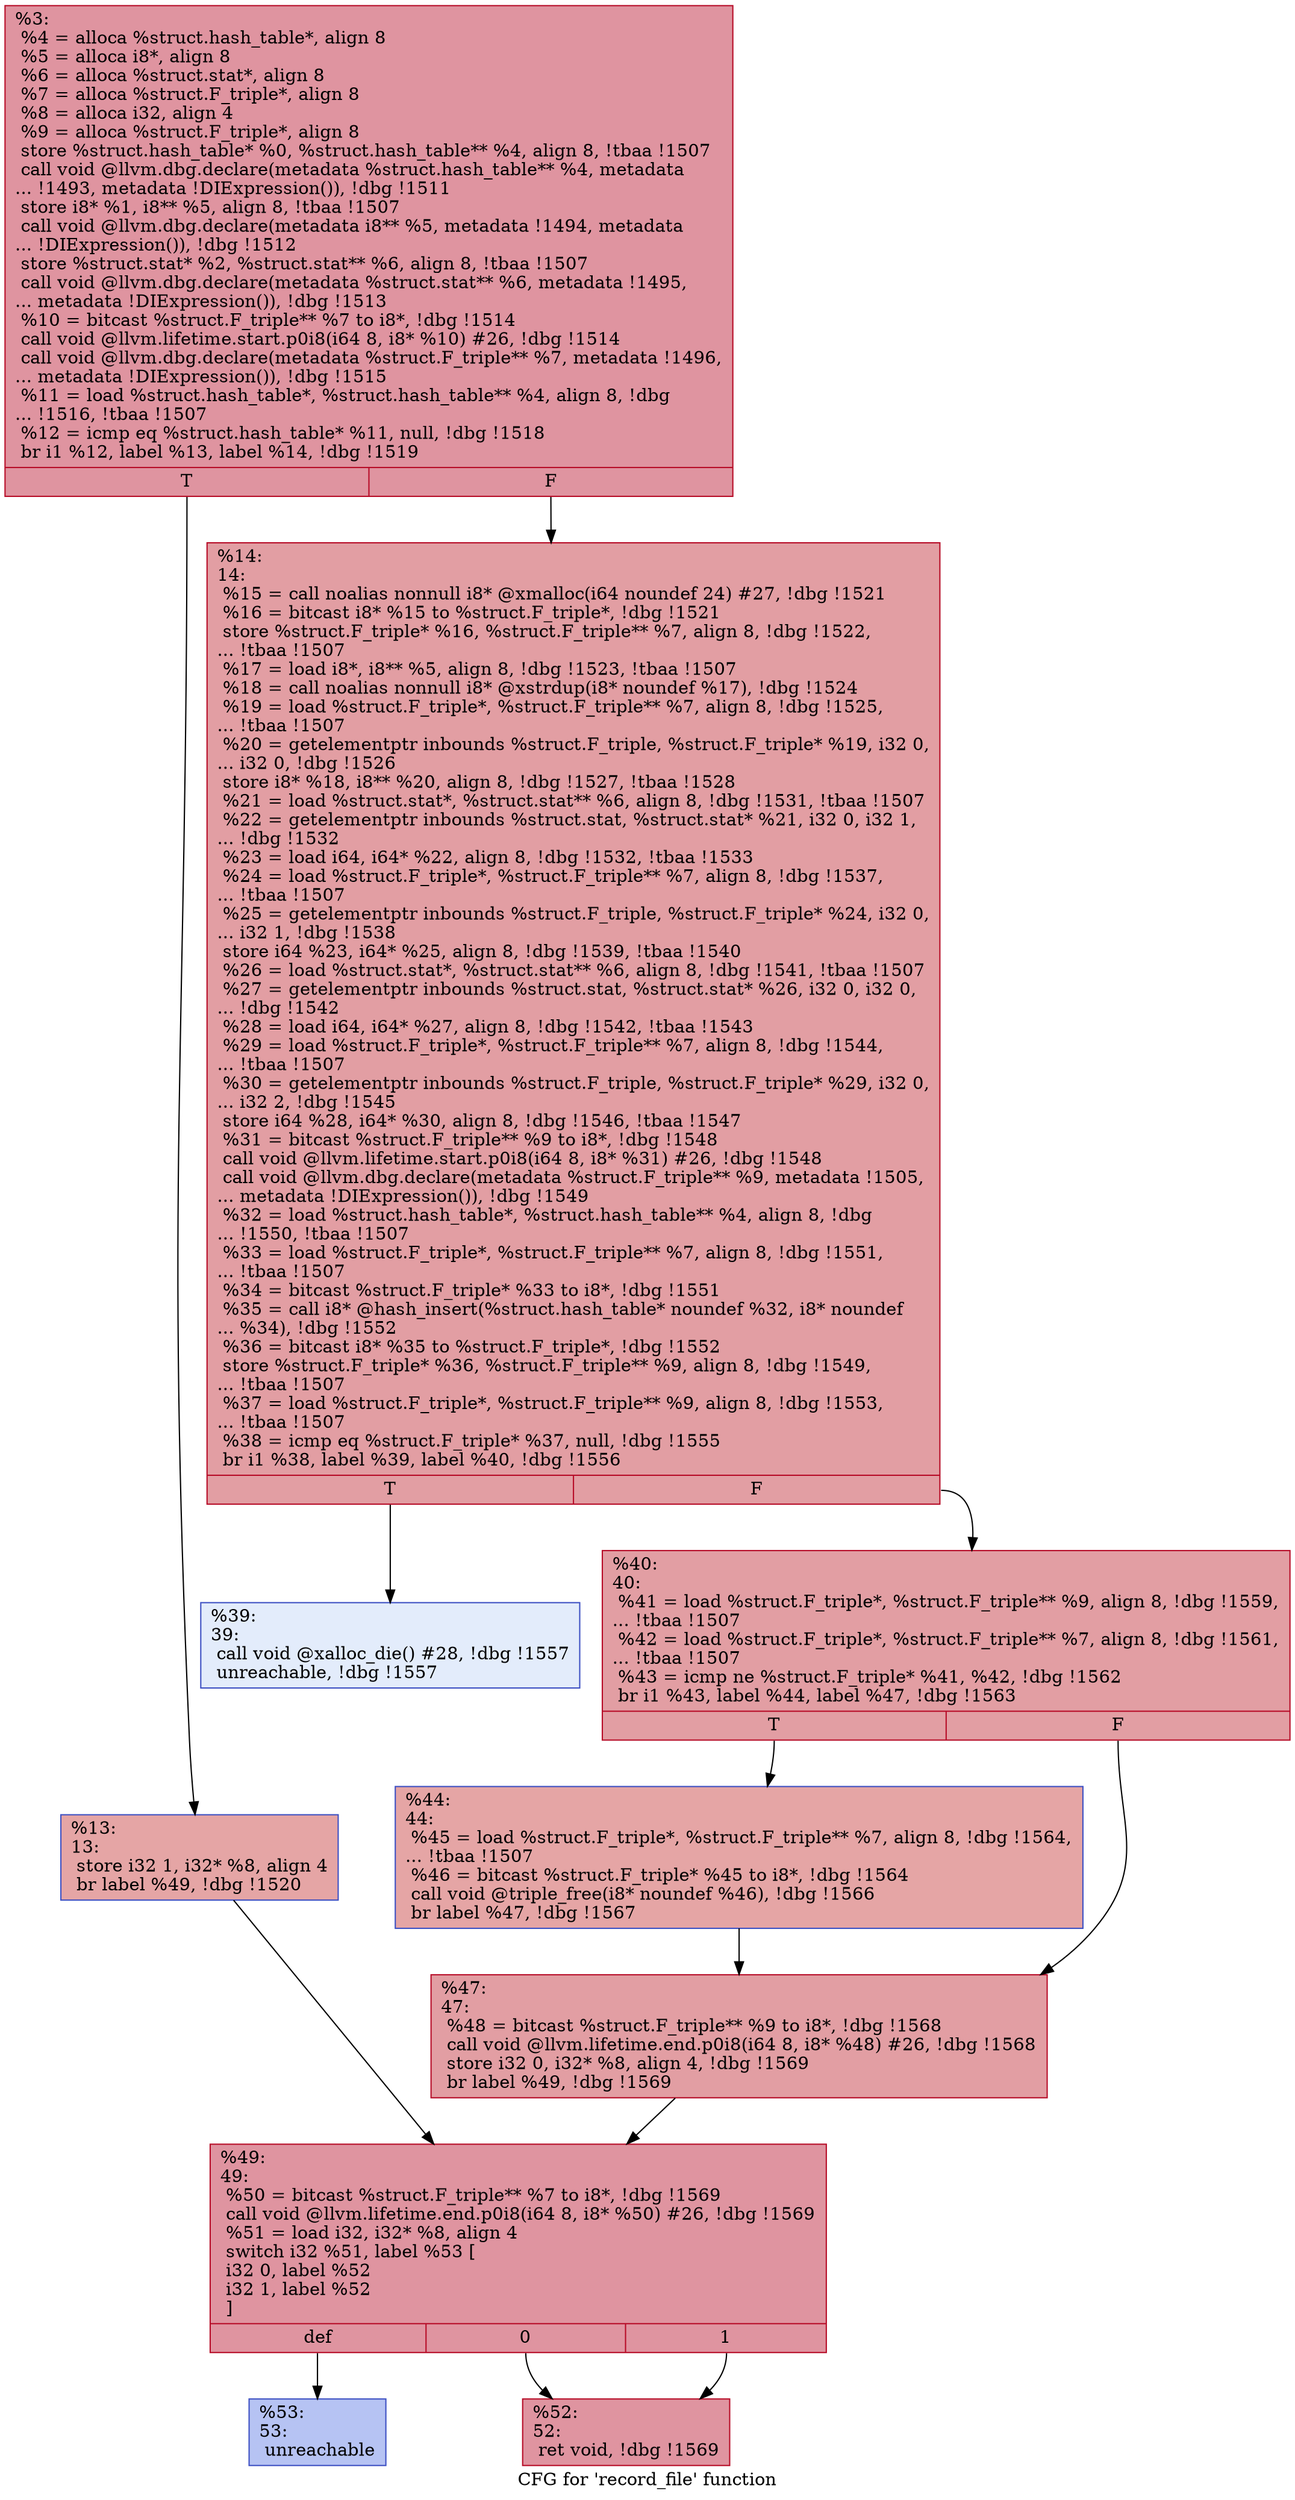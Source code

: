digraph "CFG for 'record_file' function" {
	label="CFG for 'record_file' function";

	Node0xfb8c60 [shape=record,color="#b70d28ff", style=filled, fillcolor="#b70d2870",label="{%3:\l  %4 = alloca %struct.hash_table*, align 8\l  %5 = alloca i8*, align 8\l  %6 = alloca %struct.stat*, align 8\l  %7 = alloca %struct.F_triple*, align 8\l  %8 = alloca i32, align 4\l  %9 = alloca %struct.F_triple*, align 8\l  store %struct.hash_table* %0, %struct.hash_table** %4, align 8, !tbaa !1507\l  call void @llvm.dbg.declare(metadata %struct.hash_table** %4, metadata\l... !1493, metadata !DIExpression()), !dbg !1511\l  store i8* %1, i8** %5, align 8, !tbaa !1507\l  call void @llvm.dbg.declare(metadata i8** %5, metadata !1494, metadata\l... !DIExpression()), !dbg !1512\l  store %struct.stat* %2, %struct.stat** %6, align 8, !tbaa !1507\l  call void @llvm.dbg.declare(metadata %struct.stat** %6, metadata !1495,\l... metadata !DIExpression()), !dbg !1513\l  %10 = bitcast %struct.F_triple** %7 to i8*, !dbg !1514\l  call void @llvm.lifetime.start.p0i8(i64 8, i8* %10) #26, !dbg !1514\l  call void @llvm.dbg.declare(metadata %struct.F_triple** %7, metadata !1496,\l... metadata !DIExpression()), !dbg !1515\l  %11 = load %struct.hash_table*, %struct.hash_table** %4, align 8, !dbg\l... !1516, !tbaa !1507\l  %12 = icmp eq %struct.hash_table* %11, null, !dbg !1518\l  br i1 %12, label %13, label %14, !dbg !1519\l|{<s0>T|<s1>F}}"];
	Node0xfb8c60:s0 -> Node0xfb8d10;
	Node0xfb8c60:s1 -> Node0xfb8d60;
	Node0xfb8d10 [shape=record,color="#3d50c3ff", style=filled, fillcolor="#c5333470",label="{%13:\l13:                                               \l  store i32 1, i32* %8, align 4\l  br label %49, !dbg !1520\l}"];
	Node0xfb8d10 -> Node0xfb8ef0;
	Node0xfb8d60 [shape=record,color="#b70d28ff", style=filled, fillcolor="#be242e70",label="{%14:\l14:                                               \l  %15 = call noalias nonnull i8* @xmalloc(i64 noundef 24) #27, !dbg !1521\l  %16 = bitcast i8* %15 to %struct.F_triple*, !dbg !1521\l  store %struct.F_triple* %16, %struct.F_triple** %7, align 8, !dbg !1522,\l... !tbaa !1507\l  %17 = load i8*, i8** %5, align 8, !dbg !1523, !tbaa !1507\l  %18 = call noalias nonnull i8* @xstrdup(i8* noundef %17), !dbg !1524\l  %19 = load %struct.F_triple*, %struct.F_triple** %7, align 8, !dbg !1525,\l... !tbaa !1507\l  %20 = getelementptr inbounds %struct.F_triple, %struct.F_triple* %19, i32 0,\l... i32 0, !dbg !1526\l  store i8* %18, i8** %20, align 8, !dbg !1527, !tbaa !1528\l  %21 = load %struct.stat*, %struct.stat** %6, align 8, !dbg !1531, !tbaa !1507\l  %22 = getelementptr inbounds %struct.stat, %struct.stat* %21, i32 0, i32 1,\l... !dbg !1532\l  %23 = load i64, i64* %22, align 8, !dbg !1532, !tbaa !1533\l  %24 = load %struct.F_triple*, %struct.F_triple** %7, align 8, !dbg !1537,\l... !tbaa !1507\l  %25 = getelementptr inbounds %struct.F_triple, %struct.F_triple* %24, i32 0,\l... i32 1, !dbg !1538\l  store i64 %23, i64* %25, align 8, !dbg !1539, !tbaa !1540\l  %26 = load %struct.stat*, %struct.stat** %6, align 8, !dbg !1541, !tbaa !1507\l  %27 = getelementptr inbounds %struct.stat, %struct.stat* %26, i32 0, i32 0,\l... !dbg !1542\l  %28 = load i64, i64* %27, align 8, !dbg !1542, !tbaa !1543\l  %29 = load %struct.F_triple*, %struct.F_triple** %7, align 8, !dbg !1544,\l... !tbaa !1507\l  %30 = getelementptr inbounds %struct.F_triple, %struct.F_triple* %29, i32 0,\l... i32 2, !dbg !1545\l  store i64 %28, i64* %30, align 8, !dbg !1546, !tbaa !1547\l  %31 = bitcast %struct.F_triple** %9 to i8*, !dbg !1548\l  call void @llvm.lifetime.start.p0i8(i64 8, i8* %31) #26, !dbg !1548\l  call void @llvm.dbg.declare(metadata %struct.F_triple** %9, metadata !1505,\l... metadata !DIExpression()), !dbg !1549\l  %32 = load %struct.hash_table*, %struct.hash_table** %4, align 8, !dbg\l... !1550, !tbaa !1507\l  %33 = load %struct.F_triple*, %struct.F_triple** %7, align 8, !dbg !1551,\l... !tbaa !1507\l  %34 = bitcast %struct.F_triple* %33 to i8*, !dbg !1551\l  %35 = call i8* @hash_insert(%struct.hash_table* noundef %32, i8* noundef\l... %34), !dbg !1552\l  %36 = bitcast i8* %35 to %struct.F_triple*, !dbg !1552\l  store %struct.F_triple* %36, %struct.F_triple** %9, align 8, !dbg !1549,\l... !tbaa !1507\l  %37 = load %struct.F_triple*, %struct.F_triple** %9, align 8, !dbg !1553,\l... !tbaa !1507\l  %38 = icmp eq %struct.F_triple* %37, null, !dbg !1555\l  br i1 %38, label %39, label %40, !dbg !1556\l|{<s0>T|<s1>F}}"];
	Node0xfb8d60:s0 -> Node0xfb8db0;
	Node0xfb8d60:s1 -> Node0xfb8e00;
	Node0xfb8db0 [shape=record,color="#3d50c3ff", style=filled, fillcolor="#bfd3f670",label="{%39:\l39:                                               \l  call void @xalloc_die() #28, !dbg !1557\l  unreachable, !dbg !1557\l}"];
	Node0xfb8e00 [shape=record,color="#b70d28ff", style=filled, fillcolor="#be242e70",label="{%40:\l40:                                               \l  %41 = load %struct.F_triple*, %struct.F_triple** %9, align 8, !dbg !1559,\l... !tbaa !1507\l  %42 = load %struct.F_triple*, %struct.F_triple** %7, align 8, !dbg !1561,\l... !tbaa !1507\l  %43 = icmp ne %struct.F_triple* %41, %42, !dbg !1562\l  br i1 %43, label %44, label %47, !dbg !1563\l|{<s0>T|<s1>F}}"];
	Node0xfb8e00:s0 -> Node0xfb8e50;
	Node0xfb8e00:s1 -> Node0xfb8ea0;
	Node0xfb8e50 [shape=record,color="#3d50c3ff", style=filled, fillcolor="#c5333470",label="{%44:\l44:                                               \l  %45 = load %struct.F_triple*, %struct.F_triple** %7, align 8, !dbg !1564,\l... !tbaa !1507\l  %46 = bitcast %struct.F_triple* %45 to i8*, !dbg !1564\l  call void @triple_free(i8* noundef %46), !dbg !1566\l  br label %47, !dbg !1567\l}"];
	Node0xfb8e50 -> Node0xfb8ea0;
	Node0xfb8ea0 [shape=record,color="#b70d28ff", style=filled, fillcolor="#be242e70",label="{%47:\l47:                                               \l  %48 = bitcast %struct.F_triple** %9 to i8*, !dbg !1568\l  call void @llvm.lifetime.end.p0i8(i64 8, i8* %48) #26, !dbg !1568\l  store i32 0, i32* %8, align 4, !dbg !1569\l  br label %49, !dbg !1569\l}"];
	Node0xfb8ea0 -> Node0xfb8ef0;
	Node0xfb8ef0 [shape=record,color="#b70d28ff", style=filled, fillcolor="#b70d2870",label="{%49:\l49:                                               \l  %50 = bitcast %struct.F_triple** %7 to i8*, !dbg !1569\l  call void @llvm.lifetime.end.p0i8(i64 8, i8* %50) #26, !dbg !1569\l  %51 = load i32, i32* %8, align 4\l  switch i32 %51, label %53 [\l    i32 0, label %52\l    i32 1, label %52\l  ]\l|{<s0>def|<s1>0|<s2>1}}"];
	Node0xfb8ef0:s0 -> Node0xfb8f90;
	Node0xfb8ef0:s1 -> Node0xfb8f40;
	Node0xfb8ef0:s2 -> Node0xfb8f40;
	Node0xfb8f40 [shape=record,color="#b70d28ff", style=filled, fillcolor="#b70d2870",label="{%52:\l52:                                               \l  ret void, !dbg !1569\l}"];
	Node0xfb8f90 [shape=record,color="#3d50c3ff", style=filled, fillcolor="#5977e370",label="{%53:\l53:                                               \l  unreachable\l}"];
}
